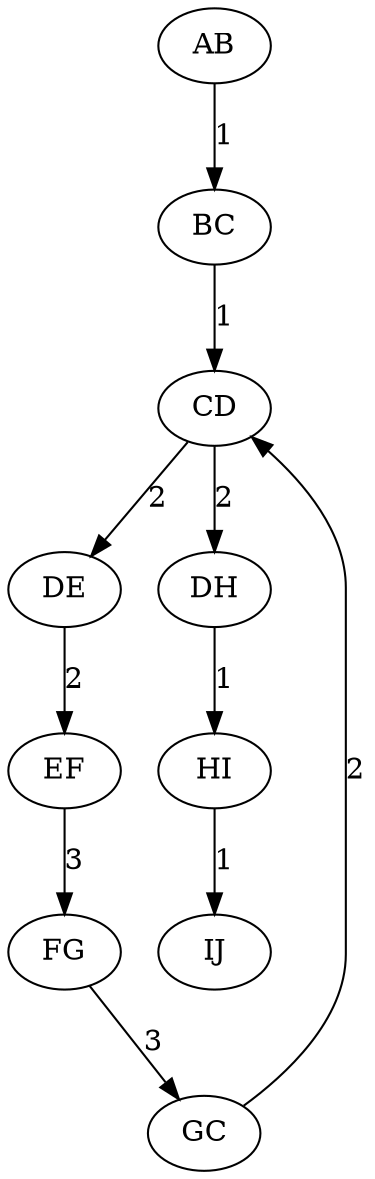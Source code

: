 digraph G {
	node0->node1 [label = 1];
	node1->node2 [label = 1];
	node2->node3 [label = 2];
	node3->node4 [label = 2];
	node4->node5 [label = 3];
	node5->node6 [label = 3];
	node6->node2 [label = 2];
	node2->node7 [label = 2];
	node7->node8 [label = 1];
	node8->node9 [label = 1];
	node0 [label = <AB>];
	node1 [label = <BC>];
	node2 [label = <CD>];
	node3 [label = <DE>];
	node4 [label = <EF>];
	node5 [label = <FG>];
	node6 [label = <GC>];
	node7 [label = <DH>];
	node8 [label = <HI>];
	node9 [label = <IJ>];
}
